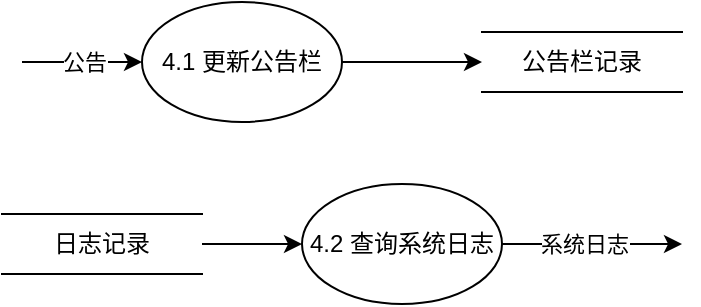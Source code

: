 <mxfile version="21.2.1" type="github">
  <diagram name="第 1 页" id="ZL6_c4xqKzDJSsL5iHng">
    <mxGraphModel dx="1034" dy="477" grid="1" gridSize="10" guides="1" tooltips="1" connect="1" arrows="1" fold="1" page="1" pageScale="1" pageWidth="827" pageHeight="1169" math="0" shadow="0">
      <root>
        <mxCell id="0" />
        <mxCell id="1" parent="0" />
        <mxCell id="gNjbGUxTKh98fGavW9NS-13" style="edgeStyle=orthogonalEdgeStyle;rounded=0;orthogonalLoop=1;jettySize=auto;html=1;exitX=1;exitY=0.5;exitDx=0;exitDy=0;" edge="1" parent="1" source="gNjbGUxTKh98fGavW9NS-9" target="gNjbGUxTKh98fGavW9NS-12">
          <mxGeometry relative="1" as="geometry" />
        </mxCell>
        <mxCell id="gNjbGUxTKh98fGavW9NS-14" style="rounded=0;orthogonalLoop=1;jettySize=auto;html=1;exitX=0;exitY=0.5;exitDx=0;exitDy=0;entryX=0;entryY=0.5;entryDx=0;entryDy=0;" edge="1" parent="1" target="gNjbGUxTKh98fGavW9NS-9">
          <mxGeometry relative="1" as="geometry">
            <mxPoint x="180" y="320" as="sourcePoint" />
          </mxGeometry>
        </mxCell>
        <mxCell id="gNjbGUxTKh98fGavW9NS-15" value="公告" style="edgeLabel;html=1;align=center;verticalAlign=middle;resizable=0;points=[];" vertex="1" connectable="0" parent="gNjbGUxTKh98fGavW9NS-14">
          <mxGeometry x="-0.389" y="1" relative="1" as="geometry">
            <mxPoint x="12" y="1" as="offset" />
          </mxGeometry>
        </mxCell>
        <mxCell id="gNjbGUxTKh98fGavW9NS-9" value="4.1 更新公告栏" style="shape=ellipse;html=1;dashed=0;whiteSpace=wrap;perimeter=ellipsePerimeter;" vertex="1" parent="1">
          <mxGeometry x="240" y="290" width="100" height="60" as="geometry" />
        </mxCell>
        <mxCell id="gNjbGUxTKh98fGavW9NS-18" style="rounded=0;orthogonalLoop=1;jettySize=auto;html=1;exitX=1;exitY=0.5;exitDx=0;exitDy=0;" edge="1" parent="1" source="gNjbGUxTKh98fGavW9NS-10">
          <mxGeometry relative="1" as="geometry">
            <mxPoint x="510" y="411" as="targetPoint" />
          </mxGeometry>
        </mxCell>
        <mxCell id="gNjbGUxTKh98fGavW9NS-19" value="系统日志" style="edgeLabel;html=1;align=center;verticalAlign=middle;resizable=0;points=[];" vertex="1" connectable="0" parent="gNjbGUxTKh98fGavW9NS-18">
          <mxGeometry x="-0.326" relative="1" as="geometry">
            <mxPoint x="10" as="offset" />
          </mxGeometry>
        </mxCell>
        <mxCell id="gNjbGUxTKh98fGavW9NS-10" value="4.2 查询系统日志" style="shape=ellipse;html=1;dashed=0;whiteSpace=wrap;perimeter=ellipsePerimeter;" vertex="1" parent="1">
          <mxGeometry x="320" y="381" width="100" height="60" as="geometry" />
        </mxCell>
        <mxCell id="gNjbGUxTKh98fGavW9NS-12" value="公告栏记录" style="html=1;dashed=0;whiteSpace=wrap;shape=partialRectangle;right=0;left=0;" vertex="1" parent="1">
          <mxGeometry x="410" y="305" width="100" height="30" as="geometry" />
        </mxCell>
        <mxCell id="gNjbGUxTKh98fGavW9NS-17" style="edgeStyle=orthogonalEdgeStyle;rounded=0;orthogonalLoop=1;jettySize=auto;html=1;exitX=1;exitY=0.5;exitDx=0;exitDy=0;entryX=0;entryY=0.5;entryDx=0;entryDy=0;" edge="1" parent="1" source="gNjbGUxTKh98fGavW9NS-16" target="gNjbGUxTKh98fGavW9NS-10">
          <mxGeometry relative="1" as="geometry" />
        </mxCell>
        <mxCell id="gNjbGUxTKh98fGavW9NS-16" value="日志记录" style="html=1;dashed=0;whiteSpace=wrap;shape=partialRectangle;right=0;left=0;" vertex="1" parent="1">
          <mxGeometry x="170" y="396" width="100" height="30" as="geometry" />
        </mxCell>
      </root>
    </mxGraphModel>
  </diagram>
</mxfile>
